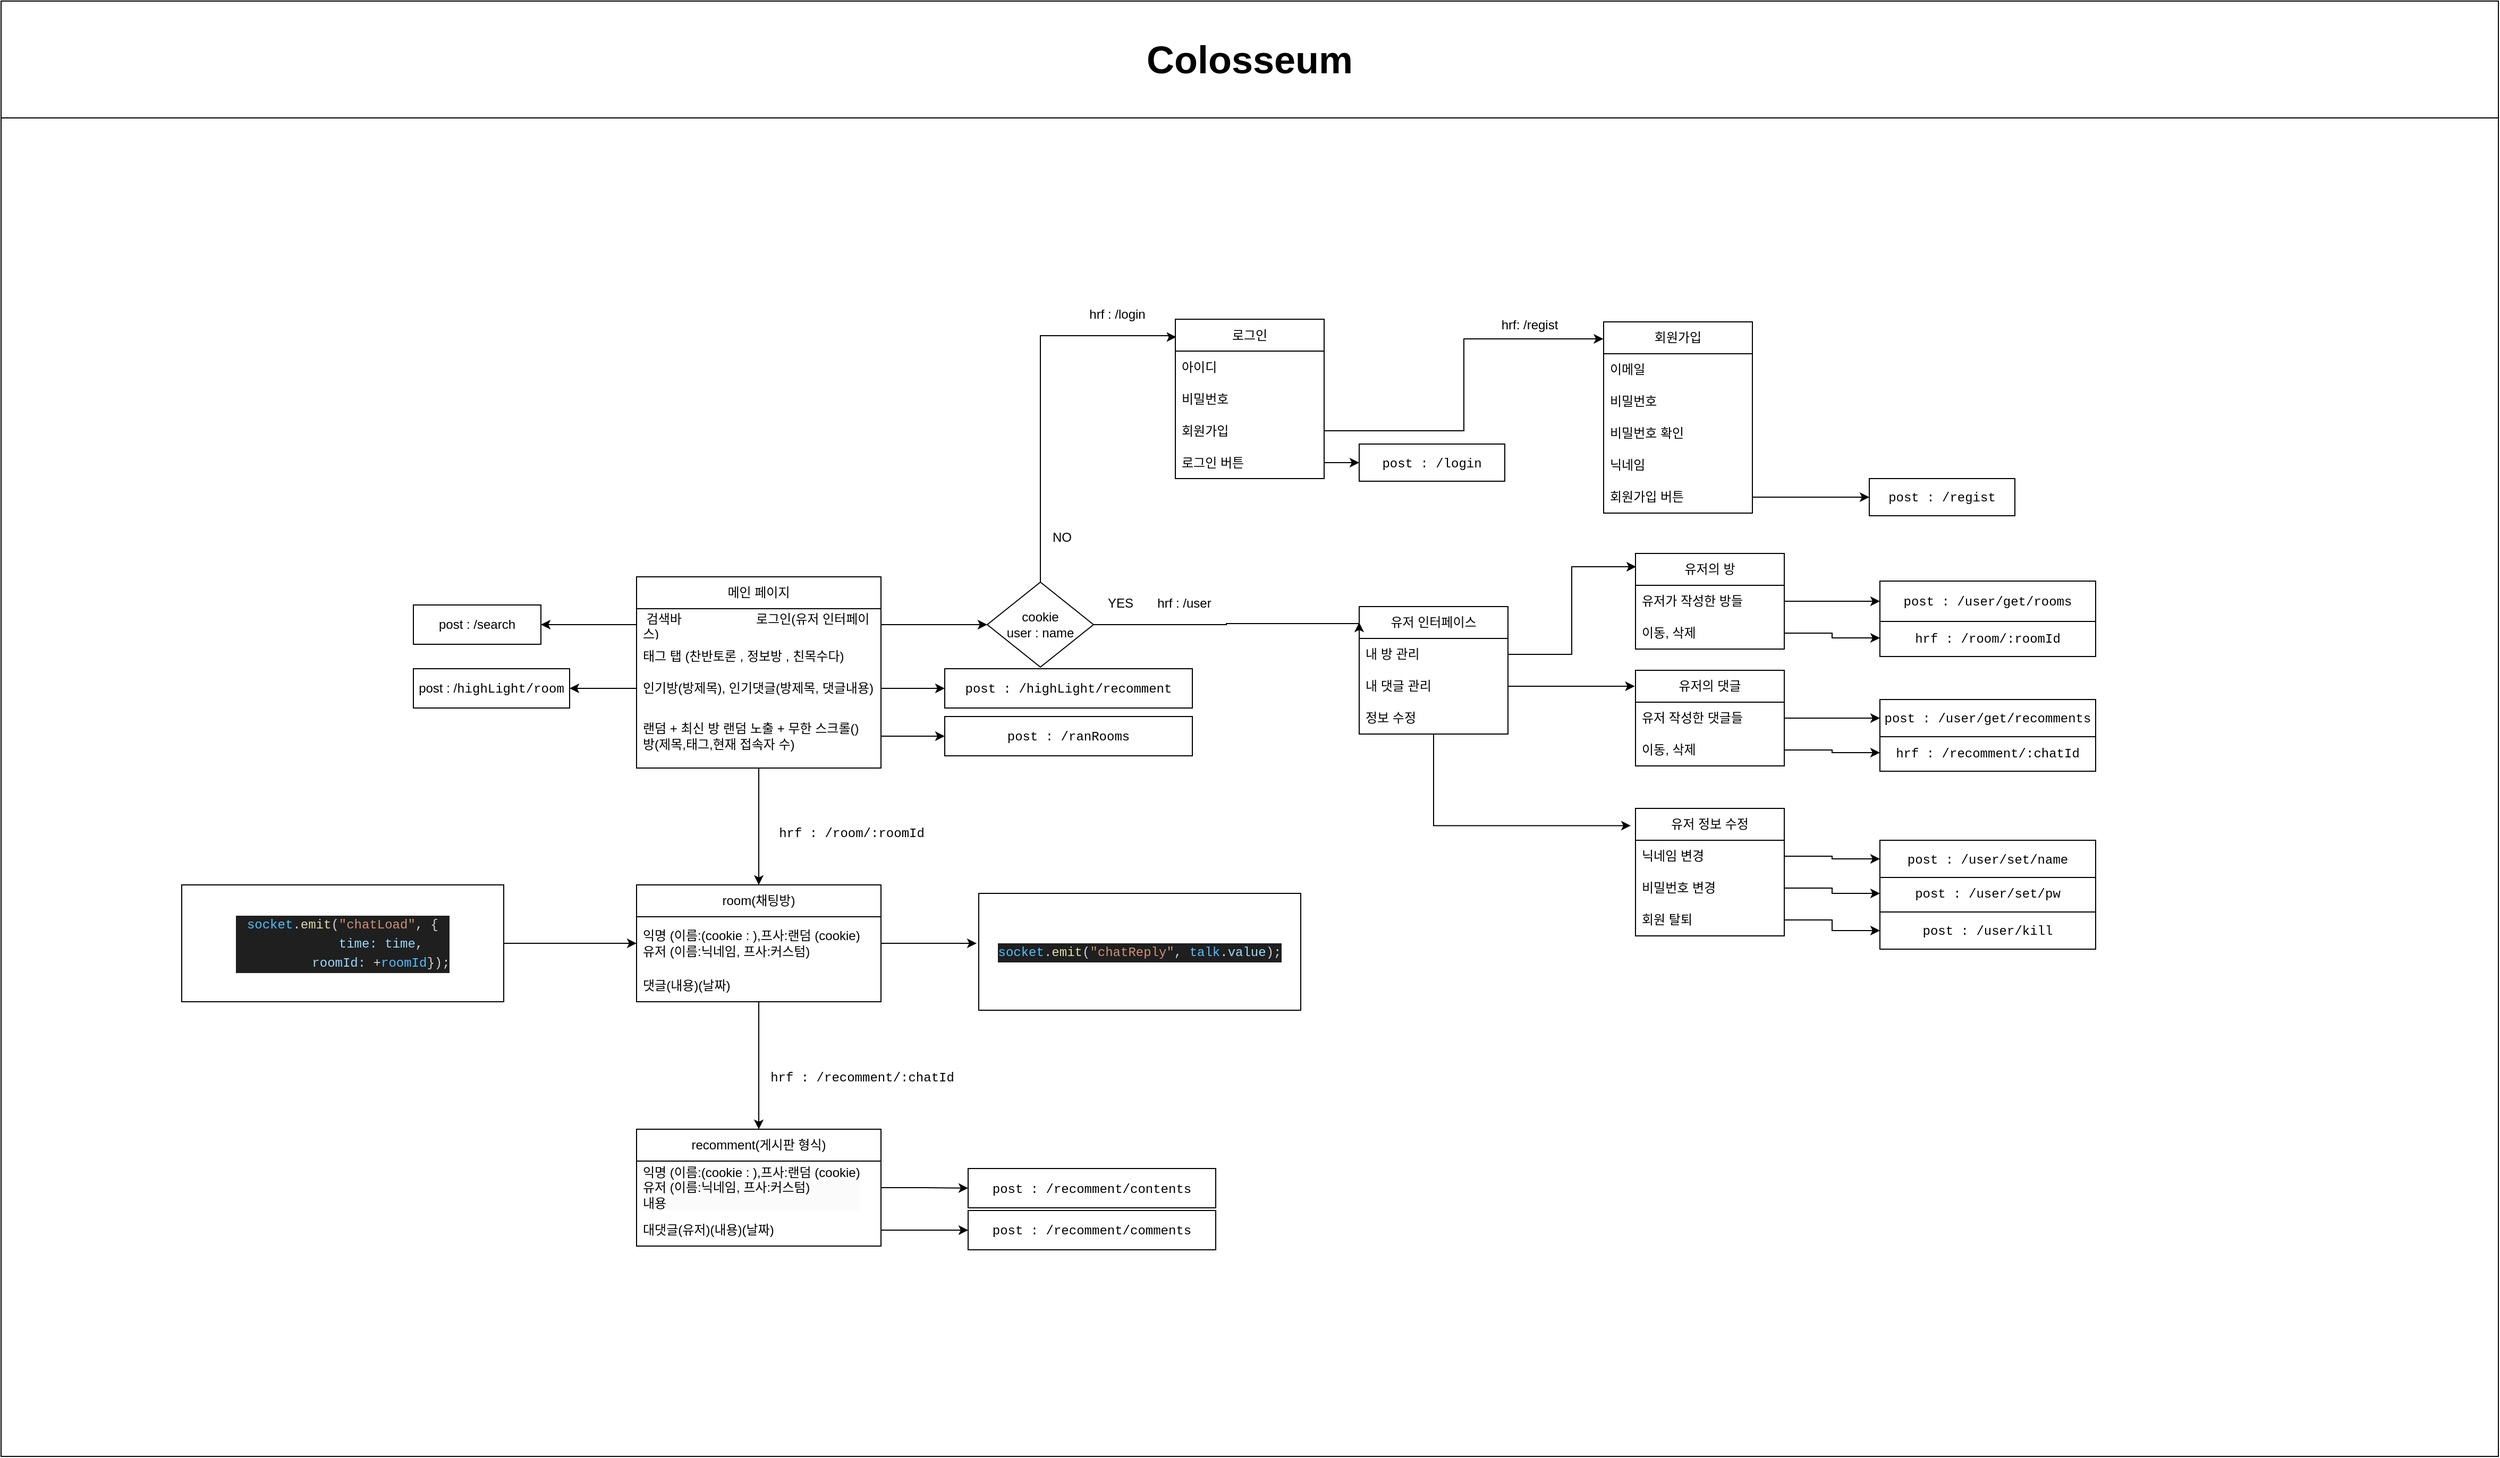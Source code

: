 <mxfile version="24.3.0" type="device">
  <diagram name="페이지-1" id="oaPoJ62NCz2fcmpFrCJF">
    <mxGraphModel dx="6574" dy="3300" grid="1" gridSize="10" guides="1" tooltips="1" connect="1" arrows="1" fold="1" page="1" pageScale="1" pageWidth="827" pageHeight="1169" math="0" shadow="0">
      <root>
        <mxCell id="0" />
        <mxCell id="1" parent="0" />
        <mxCell id="G3qtx_viLzdnVJc0cmcP-7" value="&lt;font style=&quot;font-size: 36px;&quot;&gt;Colosseum&lt;/font&gt;" style="swimlane;whiteSpace=wrap;html=1;startSize=110;" parent="1" vertex="1">
          <mxGeometry x="-1450" y="70" width="2350" height="1370" as="geometry" />
        </mxCell>
        <mxCell id="yPdwGWun_YZ4TnLHKPqg-33" style="edgeStyle=orthogonalEdgeStyle;rounded=0;orthogonalLoop=1;jettySize=auto;html=1;entryX=0.5;entryY=0;entryDx=0;entryDy=0;" parent="G3qtx_viLzdnVJc0cmcP-7" source="G3qtx_viLzdnVJc0cmcP-12" target="yPdwGWun_YZ4TnLHKPqg-28" edge="1">
          <mxGeometry relative="1" as="geometry" />
        </mxCell>
        <mxCell id="G3qtx_viLzdnVJc0cmcP-12" value="메인 페이지" style="swimlane;fontStyle=0;childLayout=stackLayout;horizontal=1;startSize=30;horizontalStack=0;resizeParent=1;resizeParentMax=0;resizeLast=0;collapsible=1;marginBottom=0;whiteSpace=wrap;html=1;" parent="G3qtx_viLzdnVJc0cmcP-7" vertex="1">
          <mxGeometry x="598" y="542" width="230" height="180" as="geometry" />
        </mxCell>
        <mxCell id="G3qtx_viLzdnVJc0cmcP-15" value="&amp;nbsp;검색바&amp;nbsp; &amp;nbsp; &amp;nbsp; &amp;nbsp; &amp;nbsp; &amp;nbsp; &amp;nbsp; &amp;nbsp; &amp;nbsp; &amp;nbsp; &amp;nbsp;로그인(유저 인터페이스)" style="text;strokeColor=none;fillColor=none;align=left;verticalAlign=middle;spacingLeft=4;spacingRight=4;overflow=hidden;points=[[0,0.5],[1,0.5]];portConstraint=eastwest;rotatable=0;whiteSpace=wrap;html=1;" parent="G3qtx_viLzdnVJc0cmcP-12" vertex="1">
          <mxGeometry y="30" width="230" height="30" as="geometry" />
        </mxCell>
        <mxCell id="G3qtx_viLzdnVJc0cmcP-16" value="태그 탭 (찬반토론 , 정보방 , 친목수다)" style="text;strokeColor=none;fillColor=none;align=left;verticalAlign=middle;spacingLeft=4;spacingRight=4;overflow=hidden;points=[[0,0.5],[1,0.5]];portConstraint=eastwest;rotatable=0;whiteSpace=wrap;html=1;" parent="G3qtx_viLzdnVJc0cmcP-12" vertex="1">
          <mxGeometry y="60" width="230" height="30" as="geometry" />
        </mxCell>
        <mxCell id="G3qtx_viLzdnVJc0cmcP-17" value="인기방(방제목), 인기댓글(방제목, 댓글내용)" style="text;strokeColor=none;fillColor=none;align=left;verticalAlign=middle;spacingLeft=4;spacingRight=4;overflow=hidden;points=[[0,0.5],[1,0.5]];portConstraint=eastwest;rotatable=0;whiteSpace=wrap;html=1;" parent="G3qtx_viLzdnVJc0cmcP-12" vertex="1">
          <mxGeometry y="90" width="230" height="30" as="geometry" />
        </mxCell>
        <mxCell id="G3qtx_viLzdnVJc0cmcP-18" value="랜덤 + 최신 방 랜덤 노출 + 무한 스크롤()&lt;div&gt;방(제목,태그,현재 접속자 수)&lt;/div&gt;" style="text;strokeColor=none;fillColor=none;align=left;verticalAlign=middle;spacingLeft=4;spacingRight=4;overflow=hidden;points=[[0,0.5],[1,0.5]];portConstraint=eastwest;rotatable=0;whiteSpace=wrap;html=1;" parent="G3qtx_viLzdnVJc0cmcP-12" vertex="1">
          <mxGeometry y="120" width="230" height="60" as="geometry" />
        </mxCell>
        <mxCell id="G3qtx_viLzdnVJc0cmcP-20" value="유저 인터페이스" style="swimlane;fontStyle=0;childLayout=stackLayout;horizontal=1;startSize=30;horizontalStack=0;resizeParent=1;resizeParentMax=0;resizeLast=0;collapsible=1;marginBottom=0;whiteSpace=wrap;html=1;" parent="G3qtx_viLzdnVJc0cmcP-7" vertex="1">
          <mxGeometry x="1278" y="570" width="140" height="120" as="geometry" />
        </mxCell>
        <mxCell id="G3qtx_viLzdnVJc0cmcP-21" value="내 방 관리" style="text;strokeColor=none;fillColor=none;align=left;verticalAlign=middle;spacingLeft=4;spacingRight=4;overflow=hidden;points=[[0,0.5],[1,0.5]];portConstraint=eastwest;rotatable=0;whiteSpace=wrap;html=1;" parent="G3qtx_viLzdnVJc0cmcP-20" vertex="1">
          <mxGeometry y="30" width="140" height="30" as="geometry" />
        </mxCell>
        <mxCell id="G3qtx_viLzdnVJc0cmcP-22" value="내 댓글 관리" style="text;strokeColor=none;fillColor=none;align=left;verticalAlign=middle;spacingLeft=4;spacingRight=4;overflow=hidden;points=[[0,0.5],[1,0.5]];portConstraint=eastwest;rotatable=0;whiteSpace=wrap;html=1;" parent="G3qtx_viLzdnVJc0cmcP-20" vertex="1">
          <mxGeometry y="60" width="140" height="30" as="geometry" />
        </mxCell>
        <mxCell id="G3qtx_viLzdnVJc0cmcP-25" value="정보 수정" style="text;strokeColor=none;fillColor=none;align=left;verticalAlign=middle;spacingLeft=4;spacingRight=4;overflow=hidden;points=[[0,0.5],[1,0.5]];portConstraint=eastwest;rotatable=0;whiteSpace=wrap;html=1;" parent="G3qtx_viLzdnVJc0cmcP-20" vertex="1">
          <mxGeometry y="90" width="140" height="30" as="geometry" />
        </mxCell>
        <mxCell id="G3qtx_viLzdnVJc0cmcP-24" style="edgeStyle=orthogonalEdgeStyle;rounded=0;orthogonalLoop=1;jettySize=auto;html=1;entryX=0;entryY=0.5;entryDx=0;entryDy=0;" parent="G3qtx_viLzdnVJc0cmcP-7" source="G3qtx_viLzdnVJc0cmcP-15" target="BChzOrUbBYJ-1Oe0NErW-5" edge="1">
          <mxGeometry relative="1" as="geometry" />
        </mxCell>
        <mxCell id="G3qtx_viLzdnVJc0cmcP-26" value="유저 정보 수정" style="swimlane;fontStyle=0;childLayout=stackLayout;horizontal=1;startSize=30;horizontalStack=0;resizeParent=1;resizeParentMax=0;resizeLast=0;collapsible=1;marginBottom=0;whiteSpace=wrap;html=1;" parent="G3qtx_viLzdnVJc0cmcP-7" vertex="1">
          <mxGeometry x="1538" y="760" width="140" height="120" as="geometry" />
        </mxCell>
        <mxCell id="G3qtx_viLzdnVJc0cmcP-27" value="닉네임 변경" style="text;strokeColor=none;fillColor=none;align=left;verticalAlign=middle;spacingLeft=4;spacingRight=4;overflow=hidden;points=[[0,0.5],[1,0.5]];portConstraint=eastwest;rotatable=0;whiteSpace=wrap;html=1;" parent="G3qtx_viLzdnVJc0cmcP-26" vertex="1">
          <mxGeometry y="30" width="140" height="30" as="geometry" />
        </mxCell>
        <mxCell id="G3qtx_viLzdnVJc0cmcP-28" value="비밀번호 변경" style="text;strokeColor=none;fillColor=none;align=left;verticalAlign=middle;spacingLeft=4;spacingRight=4;overflow=hidden;points=[[0,0.5],[1,0.5]];portConstraint=eastwest;rotatable=0;whiteSpace=wrap;html=1;" parent="G3qtx_viLzdnVJc0cmcP-26" vertex="1">
          <mxGeometry y="60" width="140" height="30" as="geometry" />
        </mxCell>
        <mxCell id="G3qtx_viLzdnVJc0cmcP-29" value="회원 탈퇴" style="text;strokeColor=none;fillColor=none;align=left;verticalAlign=middle;spacingLeft=4;spacingRight=4;overflow=hidden;points=[[0,0.5],[1,0.5]];portConstraint=eastwest;rotatable=0;whiteSpace=wrap;html=1;" parent="G3qtx_viLzdnVJc0cmcP-26" vertex="1">
          <mxGeometry y="90" width="140" height="30" as="geometry" />
        </mxCell>
        <mxCell id="G3qtx_viLzdnVJc0cmcP-30" style="edgeStyle=orthogonalEdgeStyle;rounded=0;orthogonalLoop=1;jettySize=auto;html=1;entryX=-0.032;entryY=0.135;entryDx=0;entryDy=0;entryPerimeter=0;" parent="G3qtx_viLzdnVJc0cmcP-7" source="G3qtx_viLzdnVJc0cmcP-25" target="G3qtx_viLzdnVJc0cmcP-26" edge="1">
          <mxGeometry relative="1" as="geometry">
            <mxPoint x="1448" y="674" as="targetPoint" />
            <Array as="points">
              <mxPoint x="1348" y="776" />
            </Array>
          </mxGeometry>
        </mxCell>
        <mxCell id="G3qtx_viLzdnVJc0cmcP-31" value="유저의 댓글" style="swimlane;fontStyle=0;childLayout=stackLayout;horizontal=1;startSize=30;horizontalStack=0;resizeParent=1;resizeParentMax=0;resizeLast=0;collapsible=1;marginBottom=0;whiteSpace=wrap;html=1;" parent="G3qtx_viLzdnVJc0cmcP-7" vertex="1">
          <mxGeometry x="1538" y="630" width="140" height="90" as="geometry" />
        </mxCell>
        <mxCell id="G3qtx_viLzdnVJc0cmcP-33" value="유저 작성한 댓글들" style="text;strokeColor=none;fillColor=none;align=left;verticalAlign=middle;spacingLeft=4;spacingRight=4;overflow=hidden;points=[[0,0.5],[1,0.5]];portConstraint=eastwest;rotatable=0;whiteSpace=wrap;html=1;" parent="G3qtx_viLzdnVJc0cmcP-31" vertex="1">
          <mxGeometry y="30" width="140" height="30" as="geometry" />
        </mxCell>
        <mxCell id="G3qtx_viLzdnVJc0cmcP-34" value="이동, 삭제" style="text;strokeColor=none;fillColor=none;align=left;verticalAlign=middle;spacingLeft=4;spacingRight=4;overflow=hidden;points=[[0,0.5],[1,0.5]];portConstraint=eastwest;rotatable=0;whiteSpace=wrap;html=1;" parent="G3qtx_viLzdnVJc0cmcP-31" vertex="1">
          <mxGeometry y="60" width="140" height="30" as="geometry" />
        </mxCell>
        <mxCell id="G3qtx_viLzdnVJc0cmcP-36" style="edgeStyle=orthogonalEdgeStyle;rounded=0;orthogonalLoop=1;jettySize=auto;html=1;entryX=-0.005;entryY=0.167;entryDx=0;entryDy=0;entryPerimeter=0;" parent="G3qtx_viLzdnVJc0cmcP-7" source="G3qtx_viLzdnVJc0cmcP-22" target="G3qtx_viLzdnVJc0cmcP-31" edge="1">
          <mxGeometry relative="1" as="geometry" />
        </mxCell>
        <mxCell id="G3qtx_viLzdnVJc0cmcP-37" value="유저의 방" style="swimlane;fontStyle=0;childLayout=stackLayout;horizontal=1;startSize=30;horizontalStack=0;resizeParent=1;resizeParentMax=0;resizeLast=0;collapsible=1;marginBottom=0;whiteSpace=wrap;html=1;" parent="G3qtx_viLzdnVJc0cmcP-7" vertex="1">
          <mxGeometry x="1538" y="520" width="140" height="90" as="geometry" />
        </mxCell>
        <mxCell id="G3qtx_viLzdnVJc0cmcP-38" value="유저가 작성한 방들" style="text;strokeColor=none;fillColor=none;align=left;verticalAlign=middle;spacingLeft=4;spacingRight=4;overflow=hidden;points=[[0,0.5],[1,0.5]];portConstraint=eastwest;rotatable=0;whiteSpace=wrap;html=1;" parent="G3qtx_viLzdnVJc0cmcP-37" vertex="1">
          <mxGeometry y="30" width="140" height="30" as="geometry" />
        </mxCell>
        <mxCell id="G3qtx_viLzdnVJc0cmcP-39" value="이동, 삭제" style="text;strokeColor=none;fillColor=none;align=left;verticalAlign=middle;spacingLeft=4;spacingRight=4;overflow=hidden;points=[[0,0.5],[1,0.5]];portConstraint=eastwest;rotatable=0;whiteSpace=wrap;html=1;" parent="G3qtx_viLzdnVJc0cmcP-37" vertex="1">
          <mxGeometry y="60" width="140" height="30" as="geometry" />
        </mxCell>
        <mxCell id="G3qtx_viLzdnVJc0cmcP-40" style="edgeStyle=orthogonalEdgeStyle;rounded=0;orthogonalLoop=1;jettySize=auto;html=1;entryX=0.004;entryY=0.139;entryDx=0;entryDy=0;entryPerimeter=0;" parent="G3qtx_viLzdnVJc0cmcP-7" source="G3qtx_viLzdnVJc0cmcP-21" target="G3qtx_viLzdnVJc0cmcP-37" edge="1">
          <mxGeometry relative="1" as="geometry" />
        </mxCell>
        <mxCell id="yPdwGWun_YZ4TnLHKPqg-28" value="room(채팅방)" style="swimlane;fontStyle=0;childLayout=stackLayout;horizontal=1;startSize=30;horizontalStack=0;resizeParent=1;resizeParentMax=0;resizeLast=0;collapsible=1;marginBottom=0;whiteSpace=wrap;html=1;" parent="G3qtx_viLzdnVJc0cmcP-7" vertex="1">
          <mxGeometry x="598" y="832" width="230" height="110" as="geometry" />
        </mxCell>
        <mxCell id="BChzOrUbBYJ-1Oe0NErW-57" style="edgeStyle=orthogonalEdgeStyle;rounded=0;orthogonalLoop=1;jettySize=auto;html=1;" edge="1" parent="yPdwGWun_YZ4TnLHKPqg-28" source="yPdwGWun_YZ4TnLHKPqg-30">
          <mxGeometry relative="1" as="geometry">
            <mxPoint x="320" y="55" as="targetPoint" />
          </mxGeometry>
        </mxCell>
        <mxCell id="yPdwGWun_YZ4TnLHKPqg-30" value="&lt;div&gt;익명 (이름:(cookie : ),프사:랜덤 (cookie)&lt;/div&gt;&lt;div&gt;유저 (이름:닉네임, 프사:커스텀)&lt;/div&gt;" style="text;strokeColor=none;fillColor=none;align=left;verticalAlign=middle;spacingLeft=4;spacingRight=4;overflow=hidden;points=[[0,0.5],[1,0.5]];portConstraint=eastwest;rotatable=0;whiteSpace=wrap;html=1;" parent="yPdwGWun_YZ4TnLHKPqg-28" vertex="1">
          <mxGeometry y="30" width="230" height="50" as="geometry" />
        </mxCell>
        <mxCell id="yPdwGWun_YZ4TnLHKPqg-31" value="댓글(내용)(날짜)" style="text;strokeColor=none;fillColor=none;align=left;verticalAlign=middle;spacingLeft=4;spacingRight=4;overflow=hidden;points=[[0,0.5],[1,0.5]];portConstraint=eastwest;rotatable=0;whiteSpace=wrap;html=1;" parent="yPdwGWun_YZ4TnLHKPqg-28" vertex="1">
          <mxGeometry y="80" width="230" height="30" as="geometry" />
        </mxCell>
        <mxCell id="yPdwGWun_YZ4TnLHKPqg-35" value="recomment(게시판 형식)" style="swimlane;fontStyle=0;childLayout=stackLayout;horizontal=1;startSize=30;horizontalStack=0;resizeParent=1;resizeParentMax=0;resizeLast=0;collapsible=1;marginBottom=0;whiteSpace=wrap;html=1;" parent="G3qtx_viLzdnVJc0cmcP-7" vertex="1">
          <mxGeometry x="598" y="1062" width="230" height="110" as="geometry" />
        </mxCell>
        <mxCell id="BChzOrUbBYJ-1Oe0NErW-61" value="&lt;div style=&quot;forced-color-adjust: none; color: rgb(0, 0, 0); font-family: Helvetica; font-size: 12px; font-style: normal; font-variant-ligatures: normal; font-variant-caps: normal; font-weight: 400; letter-spacing: normal; orphans: 2; text-align: left; text-indent: 0px; text-transform: none; widows: 2; word-spacing: 0px; -webkit-text-stroke-width: 0px; white-space: normal; background-color: rgb(251, 251, 251); text-decoration-thickness: initial; text-decoration-style: initial; text-decoration-color: initial;&quot;&gt;익명 (이름:(cookie : ),프사:랜덤 (cookie)&lt;/div&gt;&lt;div style=&quot;forced-color-adjust: none; color: rgb(0, 0, 0); font-family: Helvetica; font-size: 12px; font-style: normal; font-variant-ligatures: normal; font-variant-caps: normal; font-weight: 400; letter-spacing: normal; orphans: 2; text-align: left; text-indent: 0px; text-transform: none; widows: 2; word-spacing: 0px; -webkit-text-stroke-width: 0px; white-space: normal; background-color: rgb(251, 251, 251); text-decoration-thickness: initial; text-decoration-style: initial; text-decoration-color: initial;&quot;&gt;유저 (이름:닉네임, 프사:커스텀)&lt;/div&gt;&lt;div style=&quot;forced-color-adjust: none; color: rgb(0, 0, 0); font-family: Helvetica; font-size: 12px; font-style: normal; font-variant-ligatures: normal; font-variant-caps: normal; font-weight: 400; letter-spacing: normal; orphans: 2; text-align: left; text-indent: 0px; text-transform: none; widows: 2; word-spacing: 0px; -webkit-text-stroke-width: 0px; white-space: normal; background-color: rgb(251, 251, 251); text-decoration-thickness: initial; text-decoration-style: initial; text-decoration-color: initial;&quot;&gt;내용&lt;/div&gt;" style="text;strokeColor=none;fillColor=none;align=left;verticalAlign=middle;spacingLeft=4;spacingRight=4;overflow=hidden;points=[[0,0.5],[1,0.5]];portConstraint=eastwest;rotatable=0;whiteSpace=wrap;html=1;" vertex="1" parent="yPdwGWun_YZ4TnLHKPqg-35">
          <mxGeometry y="30" width="230" height="50" as="geometry" />
        </mxCell>
        <mxCell id="yPdwGWun_YZ4TnLHKPqg-38" value="대댓글(유저)(내용)(날짜)" style="text;strokeColor=none;fillColor=none;align=left;verticalAlign=middle;spacingLeft=4;spacingRight=4;overflow=hidden;points=[[0,0.5],[1,0.5]];portConstraint=eastwest;rotatable=0;whiteSpace=wrap;html=1;" parent="yPdwGWun_YZ4TnLHKPqg-35" vertex="1">
          <mxGeometry y="80" width="230" height="30" as="geometry" />
        </mxCell>
        <mxCell id="yPdwGWun_YZ4TnLHKPqg-34" style="edgeStyle=orthogonalEdgeStyle;rounded=0;orthogonalLoop=1;jettySize=auto;html=1;entryX=0.5;entryY=0;entryDx=0;entryDy=0;" parent="G3qtx_viLzdnVJc0cmcP-7" source="yPdwGWun_YZ4TnLHKPqg-31" target="yPdwGWun_YZ4TnLHKPqg-35" edge="1">
          <mxGeometry relative="1" as="geometry">
            <mxPoint x="908" y="1052" as="targetPoint" />
            <Array as="points">
              <mxPoint x="713" y="1042" />
              <mxPoint x="713" y="1042" />
            </Array>
          </mxGeometry>
        </mxCell>
        <mxCell id="BChzOrUbBYJ-1Oe0NErW-5" value="cookie&lt;div&gt;user : name&lt;/div&gt;" style="rhombus;whiteSpace=wrap;html=1;" vertex="1" parent="G3qtx_viLzdnVJc0cmcP-7">
          <mxGeometry x="928" y="547" width="100" height="80" as="geometry" />
        </mxCell>
        <mxCell id="BChzOrUbBYJ-1Oe0NErW-6" style="edgeStyle=orthogonalEdgeStyle;rounded=0;orthogonalLoop=1;jettySize=auto;html=1;" edge="1" parent="G3qtx_viLzdnVJc0cmcP-7" source="BChzOrUbBYJ-1Oe0NErW-5">
          <mxGeometry relative="1" as="geometry">
            <mxPoint x="1278" y="585" as="targetPoint" />
            <Array as="points">
              <mxPoint x="1153" y="587" />
              <mxPoint x="1278" y="586" />
            </Array>
          </mxGeometry>
        </mxCell>
        <mxCell id="BChzOrUbBYJ-1Oe0NErW-7" value="YES" style="text;html=1;align=center;verticalAlign=middle;resizable=0;points=[];autosize=1;strokeColor=none;fillColor=none;" vertex="1" parent="G3qtx_viLzdnVJc0cmcP-7">
          <mxGeometry x="1028" y="552" width="50" height="30" as="geometry" />
        </mxCell>
        <mxCell id="BChzOrUbBYJ-1Oe0NErW-8" value="로그인" style="swimlane;fontStyle=0;childLayout=stackLayout;horizontal=1;startSize=30;horizontalStack=0;resizeParent=1;resizeParentMax=0;resizeLast=0;collapsible=1;marginBottom=0;whiteSpace=wrap;html=1;" vertex="1" parent="G3qtx_viLzdnVJc0cmcP-7">
          <mxGeometry x="1105" y="299.5" width="140" height="150" as="geometry" />
        </mxCell>
        <mxCell id="BChzOrUbBYJ-1Oe0NErW-9" value="아이디" style="text;strokeColor=none;fillColor=none;align=left;verticalAlign=middle;spacingLeft=4;spacingRight=4;overflow=hidden;points=[[0,0.5],[1,0.5]];portConstraint=eastwest;rotatable=0;whiteSpace=wrap;html=1;" vertex="1" parent="BChzOrUbBYJ-1Oe0NErW-8">
          <mxGeometry y="30" width="140" height="30" as="geometry" />
        </mxCell>
        <mxCell id="BChzOrUbBYJ-1Oe0NErW-10" value="비밀번호" style="text;strokeColor=none;fillColor=none;align=left;verticalAlign=middle;spacingLeft=4;spacingRight=4;overflow=hidden;points=[[0,0.5],[1,0.5]];portConstraint=eastwest;rotatable=0;whiteSpace=wrap;html=1;" vertex="1" parent="BChzOrUbBYJ-1Oe0NErW-8">
          <mxGeometry y="60" width="140" height="30" as="geometry" />
        </mxCell>
        <mxCell id="BChzOrUbBYJ-1Oe0NErW-11" value="회원가입" style="text;strokeColor=none;fillColor=none;align=left;verticalAlign=middle;spacingLeft=4;spacingRight=4;overflow=hidden;points=[[0,0.5],[1,0.5]];portConstraint=eastwest;rotatable=0;whiteSpace=wrap;html=1;" vertex="1" parent="BChzOrUbBYJ-1Oe0NErW-8">
          <mxGeometry y="90" width="140" height="30" as="geometry" />
        </mxCell>
        <mxCell id="BChzOrUbBYJ-1Oe0NErW-43" value="로그인 버튼" style="text;strokeColor=none;fillColor=none;align=left;verticalAlign=middle;spacingLeft=4;spacingRight=4;overflow=hidden;points=[[0,0.5],[1,0.5]];portConstraint=eastwest;rotatable=0;whiteSpace=wrap;html=1;" vertex="1" parent="BChzOrUbBYJ-1Oe0NErW-8">
          <mxGeometry y="120" width="140" height="30" as="geometry" />
        </mxCell>
        <mxCell id="BChzOrUbBYJ-1Oe0NErW-12" value="회원가입" style="swimlane;fontStyle=0;childLayout=stackLayout;horizontal=1;startSize=30;horizontalStack=0;resizeParent=1;resizeParentMax=0;resizeLast=0;collapsible=1;marginBottom=0;whiteSpace=wrap;html=1;" vertex="1" parent="G3qtx_viLzdnVJc0cmcP-7">
          <mxGeometry x="1508" y="302" width="140" height="180" as="geometry" />
        </mxCell>
        <mxCell id="BChzOrUbBYJ-1Oe0NErW-13" value="이메일" style="text;strokeColor=none;fillColor=none;align=left;verticalAlign=middle;spacingLeft=4;spacingRight=4;overflow=hidden;points=[[0,0.5],[1,0.5]];portConstraint=eastwest;rotatable=0;whiteSpace=wrap;html=1;" vertex="1" parent="BChzOrUbBYJ-1Oe0NErW-12">
          <mxGeometry y="30" width="140" height="30" as="geometry" />
        </mxCell>
        <mxCell id="BChzOrUbBYJ-1Oe0NErW-14" value="비밀번호" style="text;strokeColor=none;fillColor=none;align=left;verticalAlign=middle;spacingLeft=4;spacingRight=4;overflow=hidden;points=[[0,0.5],[1,0.5]];portConstraint=eastwest;rotatable=0;whiteSpace=wrap;html=1;" vertex="1" parent="BChzOrUbBYJ-1Oe0NErW-12">
          <mxGeometry y="60" width="140" height="30" as="geometry" />
        </mxCell>
        <mxCell id="BChzOrUbBYJ-1Oe0NErW-15" value="비밀번호 확인" style="text;strokeColor=none;fillColor=none;align=left;verticalAlign=middle;spacingLeft=4;spacingRight=4;overflow=hidden;points=[[0,0.5],[1,0.5]];portConstraint=eastwest;rotatable=0;whiteSpace=wrap;html=1;" vertex="1" parent="BChzOrUbBYJ-1Oe0NErW-12">
          <mxGeometry y="90" width="140" height="30" as="geometry" />
        </mxCell>
        <mxCell id="BChzOrUbBYJ-1Oe0NErW-16" value="닉네임" style="text;strokeColor=none;fillColor=none;align=left;verticalAlign=middle;spacingLeft=4;spacingRight=4;overflow=hidden;points=[[0,0.5],[1,0.5]];portConstraint=eastwest;rotatable=0;whiteSpace=wrap;html=1;" vertex="1" parent="BChzOrUbBYJ-1Oe0NErW-12">
          <mxGeometry y="120" width="140" height="30" as="geometry" />
        </mxCell>
        <mxCell id="BChzOrUbBYJ-1Oe0NErW-44" value="회원가입 버튼" style="text;strokeColor=none;fillColor=none;align=left;verticalAlign=middle;spacingLeft=4;spacingRight=4;overflow=hidden;points=[[0,0.5],[1,0.5]];portConstraint=eastwest;rotatable=0;whiteSpace=wrap;html=1;" vertex="1" parent="BChzOrUbBYJ-1Oe0NErW-12">
          <mxGeometry y="150" width="140" height="30" as="geometry" />
        </mxCell>
        <mxCell id="BChzOrUbBYJ-1Oe0NErW-17" style="edgeStyle=orthogonalEdgeStyle;rounded=0;orthogonalLoop=1;jettySize=auto;html=1;entryX=0.006;entryY=0.112;entryDx=0;entryDy=0;entryPerimeter=0;" edge="1" parent="G3qtx_viLzdnVJc0cmcP-7" source="BChzOrUbBYJ-1Oe0NErW-5" target="BChzOrUbBYJ-1Oe0NErW-8">
          <mxGeometry relative="1" as="geometry">
            <Array as="points">
              <mxPoint x="978" y="315" />
              <mxPoint x="1099" y="315" />
            </Array>
          </mxGeometry>
        </mxCell>
        <mxCell id="BChzOrUbBYJ-1Oe0NErW-20" style="edgeStyle=orthogonalEdgeStyle;rounded=0;orthogonalLoop=1;jettySize=auto;html=1;entryX=-0.002;entryY=0.089;entryDx=0;entryDy=0;entryPerimeter=0;" edge="1" parent="G3qtx_viLzdnVJc0cmcP-7" source="BChzOrUbBYJ-1Oe0NErW-11" target="BChzOrUbBYJ-1Oe0NErW-12">
          <mxGeometry relative="1" as="geometry" />
        </mxCell>
        <mxCell id="BChzOrUbBYJ-1Oe0NErW-18" value="NO" style="text;html=1;align=center;verticalAlign=middle;resizable=0;points=[];autosize=1;strokeColor=none;fillColor=none;" vertex="1" parent="G3qtx_viLzdnVJc0cmcP-7">
          <mxGeometry x="978" y="490" width="40" height="30" as="geometry" />
        </mxCell>
        <mxCell id="BChzOrUbBYJ-1Oe0NErW-19" value="hrf : /login" style="text;html=1;align=center;verticalAlign=middle;resizable=0;points=[];autosize=1;strokeColor=none;fillColor=none;" vertex="1" parent="G3qtx_viLzdnVJc0cmcP-7">
          <mxGeometry x="1010" y="280" width="80" height="30" as="geometry" />
        </mxCell>
        <mxCell id="BChzOrUbBYJ-1Oe0NErW-21" value="hrf: /regist" style="text;html=1;align=center;verticalAlign=middle;resizable=0;points=[];autosize=1;strokeColor=none;fillColor=none;" vertex="1" parent="G3qtx_viLzdnVJc0cmcP-7">
          <mxGeometry x="1398" y="290" width="80" height="30" as="geometry" />
        </mxCell>
        <mxCell id="BChzOrUbBYJ-1Oe0NErW-23" value="&lt;div style=&quot;font-family: Menlo, Monaco, &amp;quot;Courier New&amp;quot;, monospace; line-height: 18px; white-space: pre;&quot;&gt;&lt;span style=&quot;background-color: rgb(255, 255, 255);&quot;&gt;hrf : /room/:roomId&lt;/span&gt;&lt;/div&gt;" style="whiteSpace=wrap;html=1;" vertex="1" parent="G3qtx_viLzdnVJc0cmcP-7">
          <mxGeometry x="1768" y="582" width="203" height="35" as="geometry" />
        </mxCell>
        <mxCell id="BChzOrUbBYJ-1Oe0NErW-24" style="edgeStyle=orthogonalEdgeStyle;rounded=0;orthogonalLoop=1;jettySize=auto;html=1;entryX=0;entryY=0.5;entryDx=0;entryDy=0;" edge="1" parent="G3qtx_viLzdnVJc0cmcP-7" source="G3qtx_viLzdnVJc0cmcP-39" target="BChzOrUbBYJ-1Oe0NErW-23">
          <mxGeometry relative="1" as="geometry" />
        </mxCell>
        <mxCell id="BChzOrUbBYJ-1Oe0NErW-26" style="edgeStyle=orthogonalEdgeStyle;rounded=0;orthogonalLoop=1;jettySize=auto;html=1;entryX=0;entryY=0.5;entryDx=0;entryDy=0;" edge="1" parent="G3qtx_viLzdnVJc0cmcP-7" source="G3qtx_viLzdnVJc0cmcP-34" target="BChzOrUbBYJ-1Oe0NErW-33">
          <mxGeometry relative="1" as="geometry">
            <mxPoint x="1768.0" y="705" as="targetPoint" />
          </mxGeometry>
        </mxCell>
        <mxCell id="BChzOrUbBYJ-1Oe0NErW-30" value="&lt;div style=&quot;font-family: Menlo, Monaco, &amp;quot;Courier New&amp;quot;, monospace; line-height: 18px; white-space: pre;&quot;&gt;&lt;span style=&quot;background-color: rgb(255, 255, 255);&quot;&gt;post : /user/get/rooms&lt;/span&gt;&lt;/div&gt;" style="whiteSpace=wrap;html=1;" vertex="1" parent="G3qtx_viLzdnVJc0cmcP-7">
          <mxGeometry x="1768" y="546" width="203" height="38" as="geometry" />
        </mxCell>
        <mxCell id="BChzOrUbBYJ-1Oe0NErW-31" style="edgeStyle=orthogonalEdgeStyle;rounded=0;orthogonalLoop=1;jettySize=auto;html=1;" edge="1" parent="G3qtx_viLzdnVJc0cmcP-7" source="G3qtx_viLzdnVJc0cmcP-38" target="BChzOrUbBYJ-1Oe0NErW-30">
          <mxGeometry relative="1" as="geometry" />
        </mxCell>
        <mxCell id="BChzOrUbBYJ-1Oe0NErW-33" value="&lt;div style=&quot;font-family: Menlo, Monaco, &amp;quot;Courier New&amp;quot;, monospace; line-height: 18px; white-space: pre;&quot;&gt;&lt;span style=&quot;background-color: rgb(255, 255, 255);&quot;&gt;hrf : /recomment/:chatId&lt;/span&gt;&lt;br&gt;&lt;/div&gt;" style="whiteSpace=wrap;html=1;" vertex="1" parent="G3qtx_viLzdnVJc0cmcP-7">
          <mxGeometry x="1768" y="690" width="203" height="35" as="geometry" />
        </mxCell>
        <mxCell id="BChzOrUbBYJ-1Oe0NErW-34" value="&lt;div style=&quot;font-family: Menlo, Monaco, &amp;quot;Courier New&amp;quot;, monospace; line-height: 18px; white-space: pre;&quot;&gt;&lt;span style=&quot;background-color: rgb(255, 255, 255);&quot;&gt;post : /user/get/recomments&lt;/span&gt;&lt;/div&gt;" style="whiteSpace=wrap;html=1;" vertex="1" parent="G3qtx_viLzdnVJc0cmcP-7">
          <mxGeometry x="1768" y="657.5" width="203" height="35" as="geometry" />
        </mxCell>
        <mxCell id="BChzOrUbBYJ-1Oe0NErW-32" style="edgeStyle=orthogonalEdgeStyle;rounded=0;orthogonalLoop=1;jettySize=auto;html=1;entryX=0;entryY=0.5;entryDx=0;entryDy=0;" edge="1" parent="G3qtx_viLzdnVJc0cmcP-7" source="G3qtx_viLzdnVJc0cmcP-33" target="BChzOrUbBYJ-1Oe0NErW-34">
          <mxGeometry relative="1" as="geometry">
            <mxPoint x="1758.0" y="660" as="targetPoint" />
          </mxGeometry>
        </mxCell>
        <mxCell id="BChzOrUbBYJ-1Oe0NErW-36" value="&lt;div style=&quot;font-family: Menlo, Monaco, &amp;quot;Courier New&amp;quot;, monospace; line-height: 18px; white-space: pre;&quot;&gt;&lt;span style=&quot;background-color: rgb(255, 255, 255);&quot;&gt;post : /user/set/pw&lt;/span&gt;&lt;/div&gt;" style="whiteSpace=wrap;html=1;" vertex="1" parent="G3qtx_viLzdnVJc0cmcP-7">
          <mxGeometry x="1768" y="822.5" width="203" height="35" as="geometry" />
        </mxCell>
        <mxCell id="BChzOrUbBYJ-1Oe0NErW-37" value="&lt;div style=&quot;font-family: Menlo, Monaco, &amp;quot;Courier New&amp;quot;, monospace; line-height: 18px; white-space: pre;&quot;&gt;&lt;span style=&quot;background-color: rgb(255, 255, 255);&quot;&gt;post : /user/set/name&lt;/span&gt;&lt;/div&gt;" style="whiteSpace=wrap;html=1;" vertex="1" parent="G3qtx_viLzdnVJc0cmcP-7">
          <mxGeometry x="1768" y="790" width="203" height="35" as="geometry" />
        </mxCell>
        <mxCell id="BChzOrUbBYJ-1Oe0NErW-38" value="&lt;div style=&quot;font-family: Menlo, Monaco, &amp;quot;Courier New&amp;quot;, monospace; line-height: 18px; white-space: pre;&quot;&gt;&lt;span style=&quot;background-color: rgb(255, 255, 255);&quot;&gt;post : /user/kill&lt;/span&gt;&lt;/div&gt;" style="whiteSpace=wrap;html=1;" vertex="1" parent="G3qtx_viLzdnVJc0cmcP-7">
          <mxGeometry x="1768" y="857.5" width="203" height="35" as="geometry" />
        </mxCell>
        <mxCell id="BChzOrUbBYJ-1Oe0NErW-39" style="edgeStyle=orthogonalEdgeStyle;rounded=0;orthogonalLoop=1;jettySize=auto;html=1;entryX=0;entryY=0.5;entryDx=0;entryDy=0;" edge="1" parent="G3qtx_viLzdnVJc0cmcP-7" source="G3qtx_viLzdnVJc0cmcP-29" target="BChzOrUbBYJ-1Oe0NErW-38">
          <mxGeometry relative="1" as="geometry" />
        </mxCell>
        <mxCell id="BChzOrUbBYJ-1Oe0NErW-40" style="edgeStyle=orthogonalEdgeStyle;rounded=0;orthogonalLoop=1;jettySize=auto;html=1;entryX=0;entryY=0.5;entryDx=0;entryDy=0;" edge="1" parent="G3qtx_viLzdnVJc0cmcP-7" source="G3qtx_viLzdnVJc0cmcP-28" target="BChzOrUbBYJ-1Oe0NErW-36">
          <mxGeometry relative="1" as="geometry" />
        </mxCell>
        <mxCell id="BChzOrUbBYJ-1Oe0NErW-41" style="edgeStyle=orthogonalEdgeStyle;rounded=0;orthogonalLoop=1;jettySize=auto;html=1;entryX=0;entryY=0.5;entryDx=0;entryDy=0;" edge="1" parent="G3qtx_viLzdnVJc0cmcP-7" source="G3qtx_viLzdnVJc0cmcP-27" target="BChzOrUbBYJ-1Oe0NErW-37">
          <mxGeometry relative="1" as="geometry" />
        </mxCell>
        <mxCell id="BChzOrUbBYJ-1Oe0NErW-45" value="&lt;div style=&quot;font-family: Menlo, Monaco, &amp;quot;Courier New&amp;quot;, monospace; line-height: 18px; white-space: pre;&quot;&gt;&lt;span style=&quot;background-color: rgb(255, 255, 255);&quot;&gt;post : /login&lt;/span&gt;&lt;/div&gt;" style="whiteSpace=wrap;html=1;" vertex="1" parent="G3qtx_viLzdnVJc0cmcP-7">
          <mxGeometry x="1278" y="417" width="137" height="35" as="geometry" />
        </mxCell>
        <mxCell id="BChzOrUbBYJ-1Oe0NErW-46" style="edgeStyle=orthogonalEdgeStyle;rounded=0;orthogonalLoop=1;jettySize=auto;html=1;entryX=0;entryY=0.5;entryDx=0;entryDy=0;" edge="1" parent="G3qtx_viLzdnVJc0cmcP-7" source="BChzOrUbBYJ-1Oe0NErW-43" target="BChzOrUbBYJ-1Oe0NErW-45">
          <mxGeometry relative="1" as="geometry" />
        </mxCell>
        <mxCell id="BChzOrUbBYJ-1Oe0NErW-48" value="&lt;div style=&quot;font-family: Menlo, Monaco, &amp;quot;Courier New&amp;quot;, monospace; line-height: 18px; white-space: pre;&quot;&gt;&lt;span style=&quot;background-color: rgb(255, 255, 255);&quot;&gt;post : /regist&lt;/span&gt;&lt;/div&gt;" style="whiteSpace=wrap;html=1;" vertex="1" parent="G3qtx_viLzdnVJc0cmcP-7">
          <mxGeometry x="1758" y="449.5" width="137" height="35" as="geometry" />
        </mxCell>
        <mxCell id="BChzOrUbBYJ-1Oe0NErW-49" style="edgeStyle=orthogonalEdgeStyle;rounded=0;orthogonalLoop=1;jettySize=auto;html=1;entryX=0;entryY=0.5;entryDx=0;entryDy=0;" edge="1" parent="G3qtx_viLzdnVJc0cmcP-7" source="BChzOrUbBYJ-1Oe0NErW-44" target="BChzOrUbBYJ-1Oe0NErW-48">
          <mxGeometry relative="1" as="geometry" />
        </mxCell>
        <mxCell id="BChzOrUbBYJ-1Oe0NErW-50" value="post : /search" style="whiteSpace=wrap;html=1;" vertex="1" parent="G3qtx_viLzdnVJc0cmcP-7">
          <mxGeometry x="388" y="568.5" width="120" height="37" as="geometry" />
        </mxCell>
        <mxCell id="BChzOrUbBYJ-1Oe0NErW-1" style="edgeStyle=orthogonalEdgeStyle;rounded=0;orthogonalLoop=1;jettySize=auto;html=1;entryX=1;entryY=0.5;entryDx=0;entryDy=0;" edge="1" parent="G3qtx_viLzdnVJc0cmcP-7" source="G3qtx_viLzdnVJc0cmcP-15" target="BChzOrUbBYJ-1Oe0NErW-50">
          <mxGeometry relative="1" as="geometry">
            <mxPoint x="498" y="587" as="targetPoint" />
          </mxGeometry>
        </mxCell>
        <mxCell id="BChzOrUbBYJ-1Oe0NErW-51" value="&lt;span style=&quot;background-color: rgb(255, 255, 255);&quot;&gt;post : /&lt;span style=&quot;font-family: Menlo, Monaco, &amp;quot;Courier New&amp;quot;, monospace; white-space: pre;&quot;&gt;highLight/room&lt;/span&gt;&lt;/span&gt;" style="whiteSpace=wrap;html=1;" vertex="1" parent="G3qtx_viLzdnVJc0cmcP-7">
          <mxGeometry x="388" y="628.5" width="147" height="37" as="geometry" />
        </mxCell>
        <mxCell id="BChzOrUbBYJ-1Oe0NErW-52" value="&lt;div style=&quot;font-family: Menlo, Monaco, &amp;quot;Courier New&amp;quot;, monospace; line-height: 18px; white-space: pre;&quot;&gt;&lt;span style=&quot;background-color: rgb(255, 255, 255);&quot;&gt;post : /highLight/recomment&lt;/span&gt;&lt;/div&gt;" style="whiteSpace=wrap;html=1;" vertex="1" parent="G3qtx_viLzdnVJc0cmcP-7">
          <mxGeometry x="888" y="628.5" width="233" height="37" as="geometry" />
        </mxCell>
        <mxCell id="BChzOrUbBYJ-1Oe0NErW-53" style="edgeStyle=orthogonalEdgeStyle;rounded=0;orthogonalLoop=1;jettySize=auto;html=1;entryX=0;entryY=0.5;entryDx=0;entryDy=0;" edge="1" parent="G3qtx_viLzdnVJc0cmcP-7" source="G3qtx_viLzdnVJc0cmcP-17" target="BChzOrUbBYJ-1Oe0NErW-52">
          <mxGeometry relative="1" as="geometry" />
        </mxCell>
        <mxCell id="BChzOrUbBYJ-1Oe0NErW-54" style="edgeStyle=orthogonalEdgeStyle;rounded=0;orthogonalLoop=1;jettySize=auto;html=1;entryX=1;entryY=0.5;entryDx=0;entryDy=0;" edge="1" parent="G3qtx_viLzdnVJc0cmcP-7" source="G3qtx_viLzdnVJc0cmcP-17" target="BChzOrUbBYJ-1Oe0NErW-51">
          <mxGeometry relative="1" as="geometry" />
        </mxCell>
        <mxCell id="BChzOrUbBYJ-1Oe0NErW-55" value="&lt;div style=&quot;font-family: Menlo, Monaco, &amp;quot;Courier New&amp;quot;, monospace; line-height: 18px; white-space: pre;&quot;&gt;&lt;span style=&quot;background-color: rgb(255, 255, 255);&quot;&gt;post : /ranRooms&lt;/span&gt;&lt;/div&gt;" style="whiteSpace=wrap;html=1;" vertex="1" parent="G3qtx_viLzdnVJc0cmcP-7">
          <mxGeometry x="888" y="673.5" width="233" height="37" as="geometry" />
        </mxCell>
        <mxCell id="BChzOrUbBYJ-1Oe0NErW-56" style="edgeStyle=orthogonalEdgeStyle;rounded=0;orthogonalLoop=1;jettySize=auto;html=1;entryX=0;entryY=0.5;entryDx=0;entryDy=0;" edge="1" parent="G3qtx_viLzdnVJc0cmcP-7" source="G3qtx_viLzdnVJc0cmcP-18" target="BChzOrUbBYJ-1Oe0NErW-55">
          <mxGeometry relative="1" as="geometry" />
        </mxCell>
        <mxCell id="BChzOrUbBYJ-1Oe0NErW-60" style="edgeStyle=orthogonalEdgeStyle;rounded=0;orthogonalLoop=1;jettySize=auto;html=1;entryX=0;entryY=0.5;entryDx=0;entryDy=0;" edge="1" parent="G3qtx_viLzdnVJc0cmcP-7" source="BChzOrUbBYJ-1Oe0NErW-58" target="yPdwGWun_YZ4TnLHKPqg-30">
          <mxGeometry relative="1" as="geometry" />
        </mxCell>
        <mxCell id="BChzOrUbBYJ-1Oe0NErW-58" value="&lt;div style=&quot;color: rgb(204, 204, 204); background-color: rgb(31, 31, 31); font-family: Menlo, Monaco, &amp;quot;Courier New&amp;quot;, monospace; line-height: 18px; white-space: pre;&quot;&gt;&lt;div&gt;&lt;span style=&quot;color: #4fc1ff;&quot;&gt;socket&lt;/span&gt;&lt;span style=&quot;color: #d4d4d4;&quot;&gt;.&lt;/span&gt;&lt;span style=&quot;color: #dcdcaa;&quot;&gt;emit&lt;/span&gt;&lt;span style=&quot;color: #d4d4d4;&quot;&gt;(&lt;/span&gt;&lt;span style=&quot;color: #ce9178;&quot;&gt;&quot;chatLoad&quot;&lt;/span&gt;&lt;span style=&quot;color: #d4d4d4;&quot;&gt;, {&lt;/span&gt;&lt;/div&gt;&lt;div&gt;&lt;span style=&quot;color: #d4d4d4;&quot;&gt;          &lt;/span&gt;&lt;span style=&quot;color: #9cdcfe;&quot;&gt;time&lt;/span&gt;&lt;span style=&quot;color: #9cdcfe;&quot;&gt;:&lt;/span&gt;&lt;span style=&quot;color: #d4d4d4;&quot;&gt; &lt;/span&gt;&lt;span style=&quot;color: #9cdcfe;&quot;&gt;time&lt;/span&gt;&lt;span style=&quot;color: #d4d4d4;&quot;&gt;,&lt;/span&gt;&lt;/div&gt;&lt;div&gt;&lt;span style=&quot;color: #d4d4d4;&quot;&gt;          &lt;/span&gt;&lt;span style=&quot;color: #9cdcfe;&quot;&gt;roomId&lt;/span&gt;&lt;span style=&quot;color: #9cdcfe;&quot;&gt;:&lt;/span&gt;&lt;span style=&quot;color: #d4d4d4;&quot;&gt; +&lt;/span&gt;&lt;span style=&quot;color: #4fc1ff;&quot;&gt;roomId&lt;/span&gt;&lt;span style=&quot;color: rgb(212, 212, 212);&quot;&gt;});&lt;/span&gt;&lt;/div&gt;&lt;/div&gt;" style="whiteSpace=wrap;html=1;" vertex="1" parent="G3qtx_viLzdnVJc0cmcP-7">
          <mxGeometry x="170" y="832" width="303" height="110" as="geometry" />
        </mxCell>
        <mxCell id="BChzOrUbBYJ-1Oe0NErW-59" value="&lt;div style=&quot;color: rgb(204, 204, 204); background-color: rgb(31, 31, 31); font-family: Menlo, Monaco, &amp;quot;Courier New&amp;quot;, monospace; line-height: 18px; white-space: pre;&quot;&gt;&lt;div style=&quot;line-height: 18px;&quot;&gt;&lt;span style=&quot;color: #4fc1ff;&quot;&gt;socket&lt;/span&gt;&lt;span style=&quot;color: #d4d4d4;&quot;&gt;.&lt;/span&gt;&lt;span style=&quot;color: #dcdcaa;&quot;&gt;emit&lt;/span&gt;&lt;span style=&quot;color: #d4d4d4;&quot;&gt;(&lt;/span&gt;&lt;span style=&quot;color: #ce9178;&quot;&gt;&quot;chatReply&quot;&lt;/span&gt;&lt;span style=&quot;color: #d4d4d4;&quot;&gt;, &lt;/span&gt;&lt;span style=&quot;color: #4fc1ff;&quot;&gt;talk&lt;/span&gt;&lt;span style=&quot;color: #d4d4d4;&quot;&gt;.&lt;/span&gt;&lt;span style=&quot;color: #9cdcfe;&quot;&gt;value&lt;/span&gt;&lt;span style=&quot;color: #d4d4d4;&quot;&gt;);&lt;/span&gt;&lt;/div&gt;&lt;/div&gt;" style="whiteSpace=wrap;html=1;" vertex="1" parent="G3qtx_viLzdnVJc0cmcP-7">
          <mxGeometry x="920" y="840" width="303" height="110" as="geometry" />
        </mxCell>
        <mxCell id="BChzOrUbBYJ-1Oe0NErW-22" value="hrf : /user" style="text;html=1;align=center;verticalAlign=middle;resizable=0;points=[];autosize=1;strokeColor=none;fillColor=none;" vertex="1" parent="G3qtx_viLzdnVJc0cmcP-7">
          <mxGeometry x="1078" y="552" width="70" height="30" as="geometry" />
        </mxCell>
        <mxCell id="BChzOrUbBYJ-1Oe0NErW-62" value="&lt;span style=&quot;font-family: Menlo, Monaco, &amp;quot;Courier New&amp;quot;, monospace; white-space-collapse: preserve; background-color: rgb(255, 255, 255);&quot;&gt;hrf : /room/:roomId&lt;/span&gt;" style="text;html=1;align=center;verticalAlign=middle;resizable=0;points=[];autosize=1;strokeColor=none;fillColor=none;" vertex="1" parent="G3qtx_viLzdnVJc0cmcP-7">
          <mxGeometry x="720" y="768" width="160" height="30" as="geometry" />
        </mxCell>
        <mxCell id="BChzOrUbBYJ-1Oe0NErW-63" value="&lt;span style=&quot;font-family: Menlo, Monaco, &amp;quot;Courier New&amp;quot;, monospace; white-space-collapse: preserve; background-color: rgb(255, 255, 255);&quot;&gt;hrf : /recomment/:chatId&lt;/span&gt;" style="text;html=1;align=center;verticalAlign=middle;resizable=0;points=[];autosize=1;strokeColor=none;fillColor=none;" vertex="1" parent="G3qtx_viLzdnVJc0cmcP-7">
          <mxGeometry x="710" y="998" width="200" height="30" as="geometry" />
        </mxCell>
        <mxCell id="BChzOrUbBYJ-1Oe0NErW-64" value="&lt;div style=&quot;font-family: Menlo, Monaco, &amp;quot;Courier New&amp;quot;, monospace; line-height: 18px; white-space: pre;&quot;&gt;&lt;span style=&quot;background-color: rgb(255, 255, 255);&quot;&gt;post : /recomment/contents&lt;/span&gt;&lt;/div&gt;" style="whiteSpace=wrap;html=1;" vertex="1" parent="G3qtx_viLzdnVJc0cmcP-7">
          <mxGeometry x="910" y="1099" width="233" height="37" as="geometry" />
        </mxCell>
        <mxCell id="BChzOrUbBYJ-1Oe0NErW-65" style="edgeStyle=orthogonalEdgeStyle;rounded=0;orthogonalLoop=1;jettySize=auto;html=1;entryX=0;entryY=0.5;entryDx=0;entryDy=0;" edge="1" parent="G3qtx_viLzdnVJc0cmcP-7" source="BChzOrUbBYJ-1Oe0NErW-61" target="BChzOrUbBYJ-1Oe0NErW-64">
          <mxGeometry relative="1" as="geometry" />
        </mxCell>
        <mxCell id="BChzOrUbBYJ-1Oe0NErW-66" value="&lt;div style=&quot;font-family: Menlo, Monaco, &amp;quot;Courier New&amp;quot;, monospace; line-height: 18px; white-space: pre;&quot;&gt;&lt;span style=&quot;background-color: rgb(255, 255, 255);&quot;&gt;post : /recomment/comments&lt;/span&gt;&lt;/div&gt;" style="whiteSpace=wrap;html=1;" vertex="1" parent="G3qtx_viLzdnVJc0cmcP-7">
          <mxGeometry x="910" y="1138.5" width="233" height="37" as="geometry" />
        </mxCell>
        <mxCell id="BChzOrUbBYJ-1Oe0NErW-67" style="edgeStyle=orthogonalEdgeStyle;rounded=0;orthogonalLoop=1;jettySize=auto;html=1;entryX=0;entryY=0.5;entryDx=0;entryDy=0;" edge="1" parent="G3qtx_viLzdnVJc0cmcP-7" source="yPdwGWun_YZ4TnLHKPqg-38" target="BChzOrUbBYJ-1Oe0NErW-66">
          <mxGeometry relative="1" as="geometry" />
        </mxCell>
      </root>
    </mxGraphModel>
  </diagram>
</mxfile>
